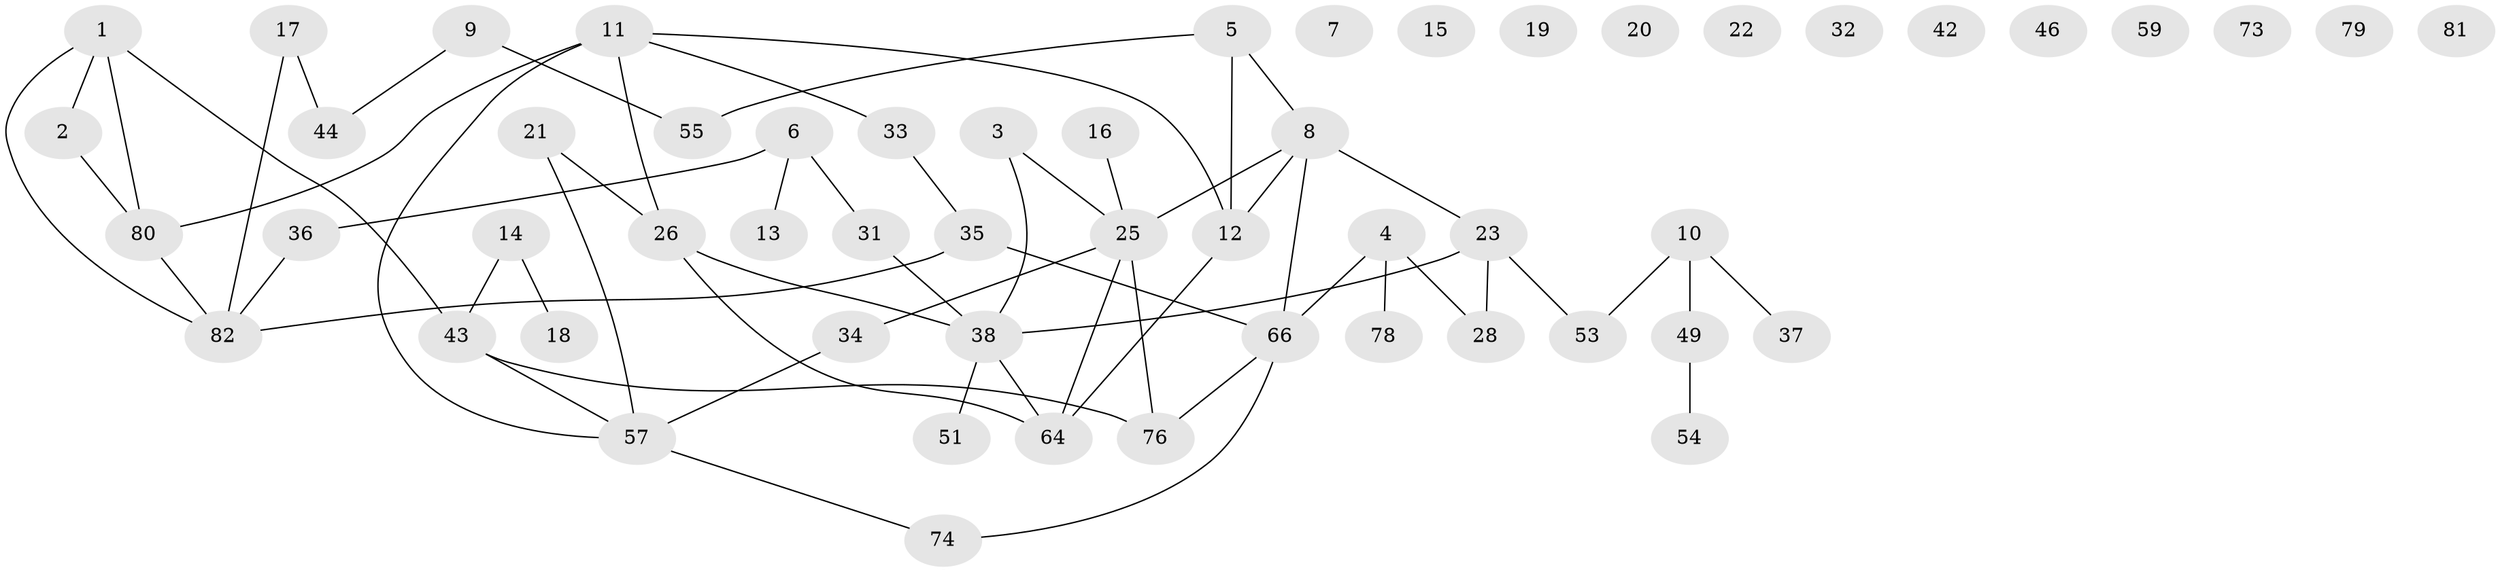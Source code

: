 // original degree distribution, {2: 0.32954545454545453, 3: 0.18181818181818182, 1: 0.20454545454545456, 6: 0.03409090909090909, 4: 0.11363636363636363, 0: 0.11363636363636363, 5: 0.022727272727272728}
// Generated by graph-tools (version 1.1) at 2025/41/03/06/25 10:41:20]
// undirected, 55 vertices, 61 edges
graph export_dot {
graph [start="1"]
  node [color=gray90,style=filled];
  1 [super="+71"];
  2 [super="+77"];
  3 [super="+67"];
  4 [super="+56"];
  5 [super="+27"];
  6 [super="+69"];
  7 [super="+24"];
  8 [super="+40"];
  9 [super="+47"];
  10 [super="+75"];
  11 [super="+41"];
  12 [super="+50"];
  13;
  14 [super="+48"];
  15 [super="+61"];
  16;
  17 [super="+70"];
  18 [super="+86"];
  19;
  20;
  21 [super="+29"];
  22;
  23 [super="+63"];
  25 [super="+30"];
  26 [super="+58"];
  28 [super="+72"];
  31;
  32;
  33 [super="+39"];
  34 [super="+62"];
  35;
  36 [super="+65"];
  37;
  38 [super="+52"];
  42;
  43 [super="+45"];
  44 [super="+85"];
  46;
  49;
  51;
  53;
  54 [super="+60"];
  55;
  57 [super="+68"];
  59;
  64;
  66 [super="+88"];
  73;
  74 [super="+83"];
  76;
  78;
  79;
  80 [super="+84"];
  81;
  82 [super="+87"];
  1 -- 82;
  1 -- 43;
  1 -- 2;
  1 -- 80;
  2 -- 80;
  3 -- 38;
  3 -- 25;
  4 -- 28;
  4 -- 78;
  4 -- 66;
  5 -- 12 [weight=2];
  5 -- 8;
  5 -- 55;
  6 -- 13;
  6 -- 31;
  6 -- 36;
  8 -- 12;
  8 -- 66 [weight=2];
  8 -- 23;
  8 -- 25;
  9 -- 55;
  9 -- 44;
  10 -- 37;
  10 -- 49;
  10 -- 53;
  11 -- 12;
  11 -- 26;
  11 -- 80;
  11 -- 33;
  11 -- 57;
  12 -- 64;
  14 -- 43;
  14 -- 18;
  16 -- 25;
  17 -- 44;
  17 -- 82;
  21 -- 57;
  21 -- 26;
  23 -- 53;
  23 -- 38;
  23 -- 28;
  25 -- 64;
  25 -- 76;
  25 -- 34;
  26 -- 64;
  26 -- 38;
  31 -- 38;
  33 -- 35;
  34 -- 57;
  35 -- 66;
  35 -- 82;
  36 -- 82;
  38 -- 64;
  38 -- 51;
  43 -- 57;
  43 -- 76;
  49 -- 54;
  57 -- 74;
  66 -- 74;
  66 -- 76;
  80 -- 82;
}
